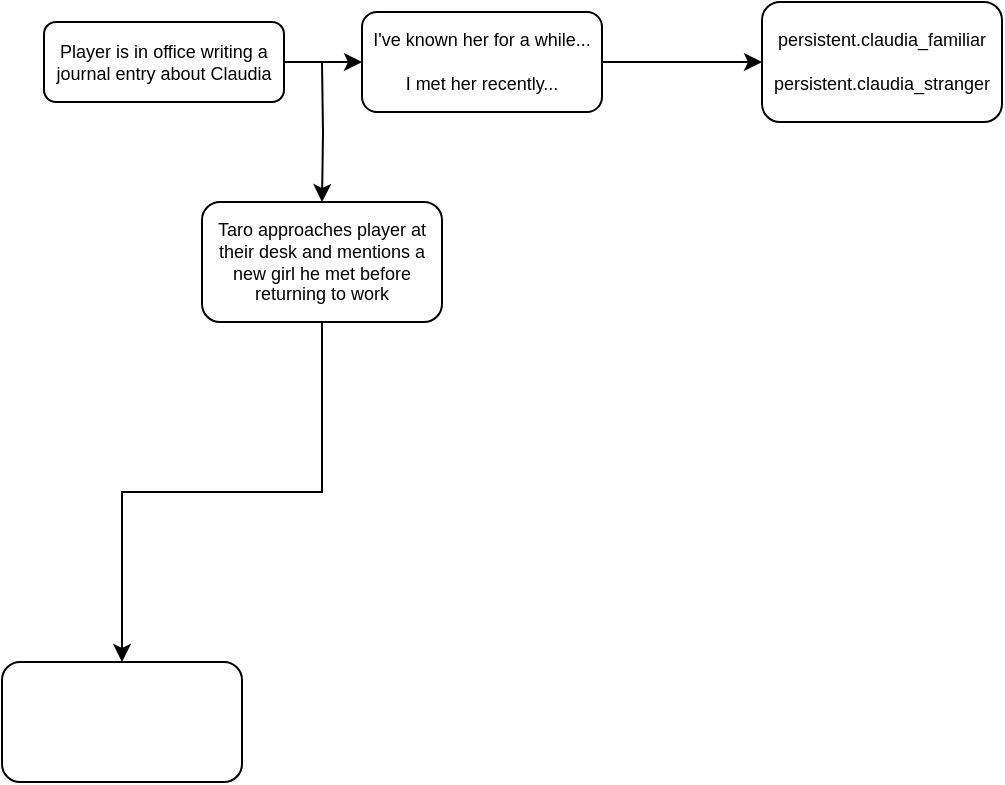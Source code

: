 <mxfile version="26.0.14">
  <diagram id="C5RBs43oDa-KdzZeNtuy" name="Page-1">
    <mxGraphModel dx="989" dy="520" grid="1" gridSize="10" guides="1" tooltips="1" connect="1" arrows="1" fold="1" page="1" pageScale="1" pageWidth="827" pageHeight="1169" math="0" shadow="0">
      <root>
        <mxCell id="WIyWlLk6GJQsqaUBKTNV-0" />
        <mxCell id="WIyWlLk6GJQsqaUBKTNV-1" parent="WIyWlLk6GJQsqaUBKTNV-0" />
        <mxCell id="sFEbHqgpfJxXIkcQNWSc-5" value="" style="edgeStyle=orthogonalEdgeStyle;rounded=0;orthogonalLoop=1;jettySize=auto;html=1;" edge="1" parent="WIyWlLk6GJQsqaUBKTNV-1" source="WIyWlLk6GJQsqaUBKTNV-3" target="sFEbHqgpfJxXIkcQNWSc-4">
          <mxGeometry relative="1" as="geometry" />
        </mxCell>
        <mxCell id="WIyWlLk6GJQsqaUBKTNV-3" value="&lt;div&gt;Player is in office writing a journal entry about Claudia&lt;/div&gt;" style="rounded=1;whiteSpace=wrap;html=1;fontSize=9;glass=0;strokeWidth=1;shadow=0;" parent="WIyWlLk6GJQsqaUBKTNV-1" vertex="1">
          <mxGeometry x="291" y="30" width="120" height="40" as="geometry" />
        </mxCell>
        <mxCell id="sFEbHqgpfJxXIkcQNWSc-3" value="" style="edgeStyle=orthogonalEdgeStyle;rounded=0;orthogonalLoop=1;jettySize=auto;html=1;" edge="1" parent="WIyWlLk6GJQsqaUBKTNV-1" source="sFEbHqgpfJxXIkcQNWSc-0" target="sFEbHqgpfJxXIkcQNWSc-2">
          <mxGeometry relative="1" as="geometry" />
        </mxCell>
        <mxCell id="sFEbHqgpfJxXIkcQNWSc-0" value="Taro approaches player at their desk and mentions a new girl he met before returning to work" style="whiteSpace=wrap;html=1;fontSize=9;rounded=1;glass=0;strokeWidth=1;shadow=0;" vertex="1" parent="WIyWlLk6GJQsqaUBKTNV-1">
          <mxGeometry x="370" y="120" width="120" height="60" as="geometry" />
        </mxCell>
        <mxCell id="sFEbHqgpfJxXIkcQNWSc-2" value="" style="whiteSpace=wrap;html=1;fontSize=9;rounded=1;glass=0;strokeWidth=1;shadow=0;" vertex="1" parent="WIyWlLk6GJQsqaUBKTNV-1">
          <mxGeometry x="270" y="350" width="120" height="60" as="geometry" />
        </mxCell>
        <mxCell id="sFEbHqgpfJxXIkcQNWSc-7" value="" style="edgeStyle=orthogonalEdgeStyle;rounded=0;orthogonalLoop=1;jettySize=auto;html=1;" edge="1" parent="WIyWlLk6GJQsqaUBKTNV-1" target="sFEbHqgpfJxXIkcQNWSc-0">
          <mxGeometry relative="1" as="geometry">
            <mxPoint x="430" y="50" as="sourcePoint" />
          </mxGeometry>
        </mxCell>
        <mxCell id="sFEbHqgpfJxXIkcQNWSc-11" value="" style="edgeStyle=orthogonalEdgeStyle;rounded=0;orthogonalLoop=1;jettySize=auto;html=1;" edge="1" parent="WIyWlLk6GJQsqaUBKTNV-1" source="sFEbHqgpfJxXIkcQNWSc-4" target="sFEbHqgpfJxXIkcQNWSc-10">
          <mxGeometry relative="1" as="geometry" />
        </mxCell>
        <mxCell id="sFEbHqgpfJxXIkcQNWSc-4" value="I&#39;ve known her for a while...&lt;br&gt;&lt;br&gt;I met her recently..." style="square;whiteSpace=wrap;html=1;fontSize=9;rounded=1;glass=0;strokeWidth=1;shadow=0;" vertex="1" parent="WIyWlLk6GJQsqaUBKTNV-1">
          <mxGeometry x="450" y="25" width="120" height="50" as="geometry" />
        </mxCell>
        <mxCell id="sFEbHqgpfJxXIkcQNWSc-10" value="persistent.claudia_familiar&lt;br&gt;&lt;br&gt;persistent.claudia_stranger" style="whiteSpace=wrap;html=1;fontSize=9;rounded=1;glass=0;strokeWidth=1;shadow=0;" vertex="1" parent="WIyWlLk6GJQsqaUBKTNV-1">
          <mxGeometry x="650" y="20" width="120" height="60" as="geometry" />
        </mxCell>
      </root>
    </mxGraphModel>
  </diagram>
</mxfile>
